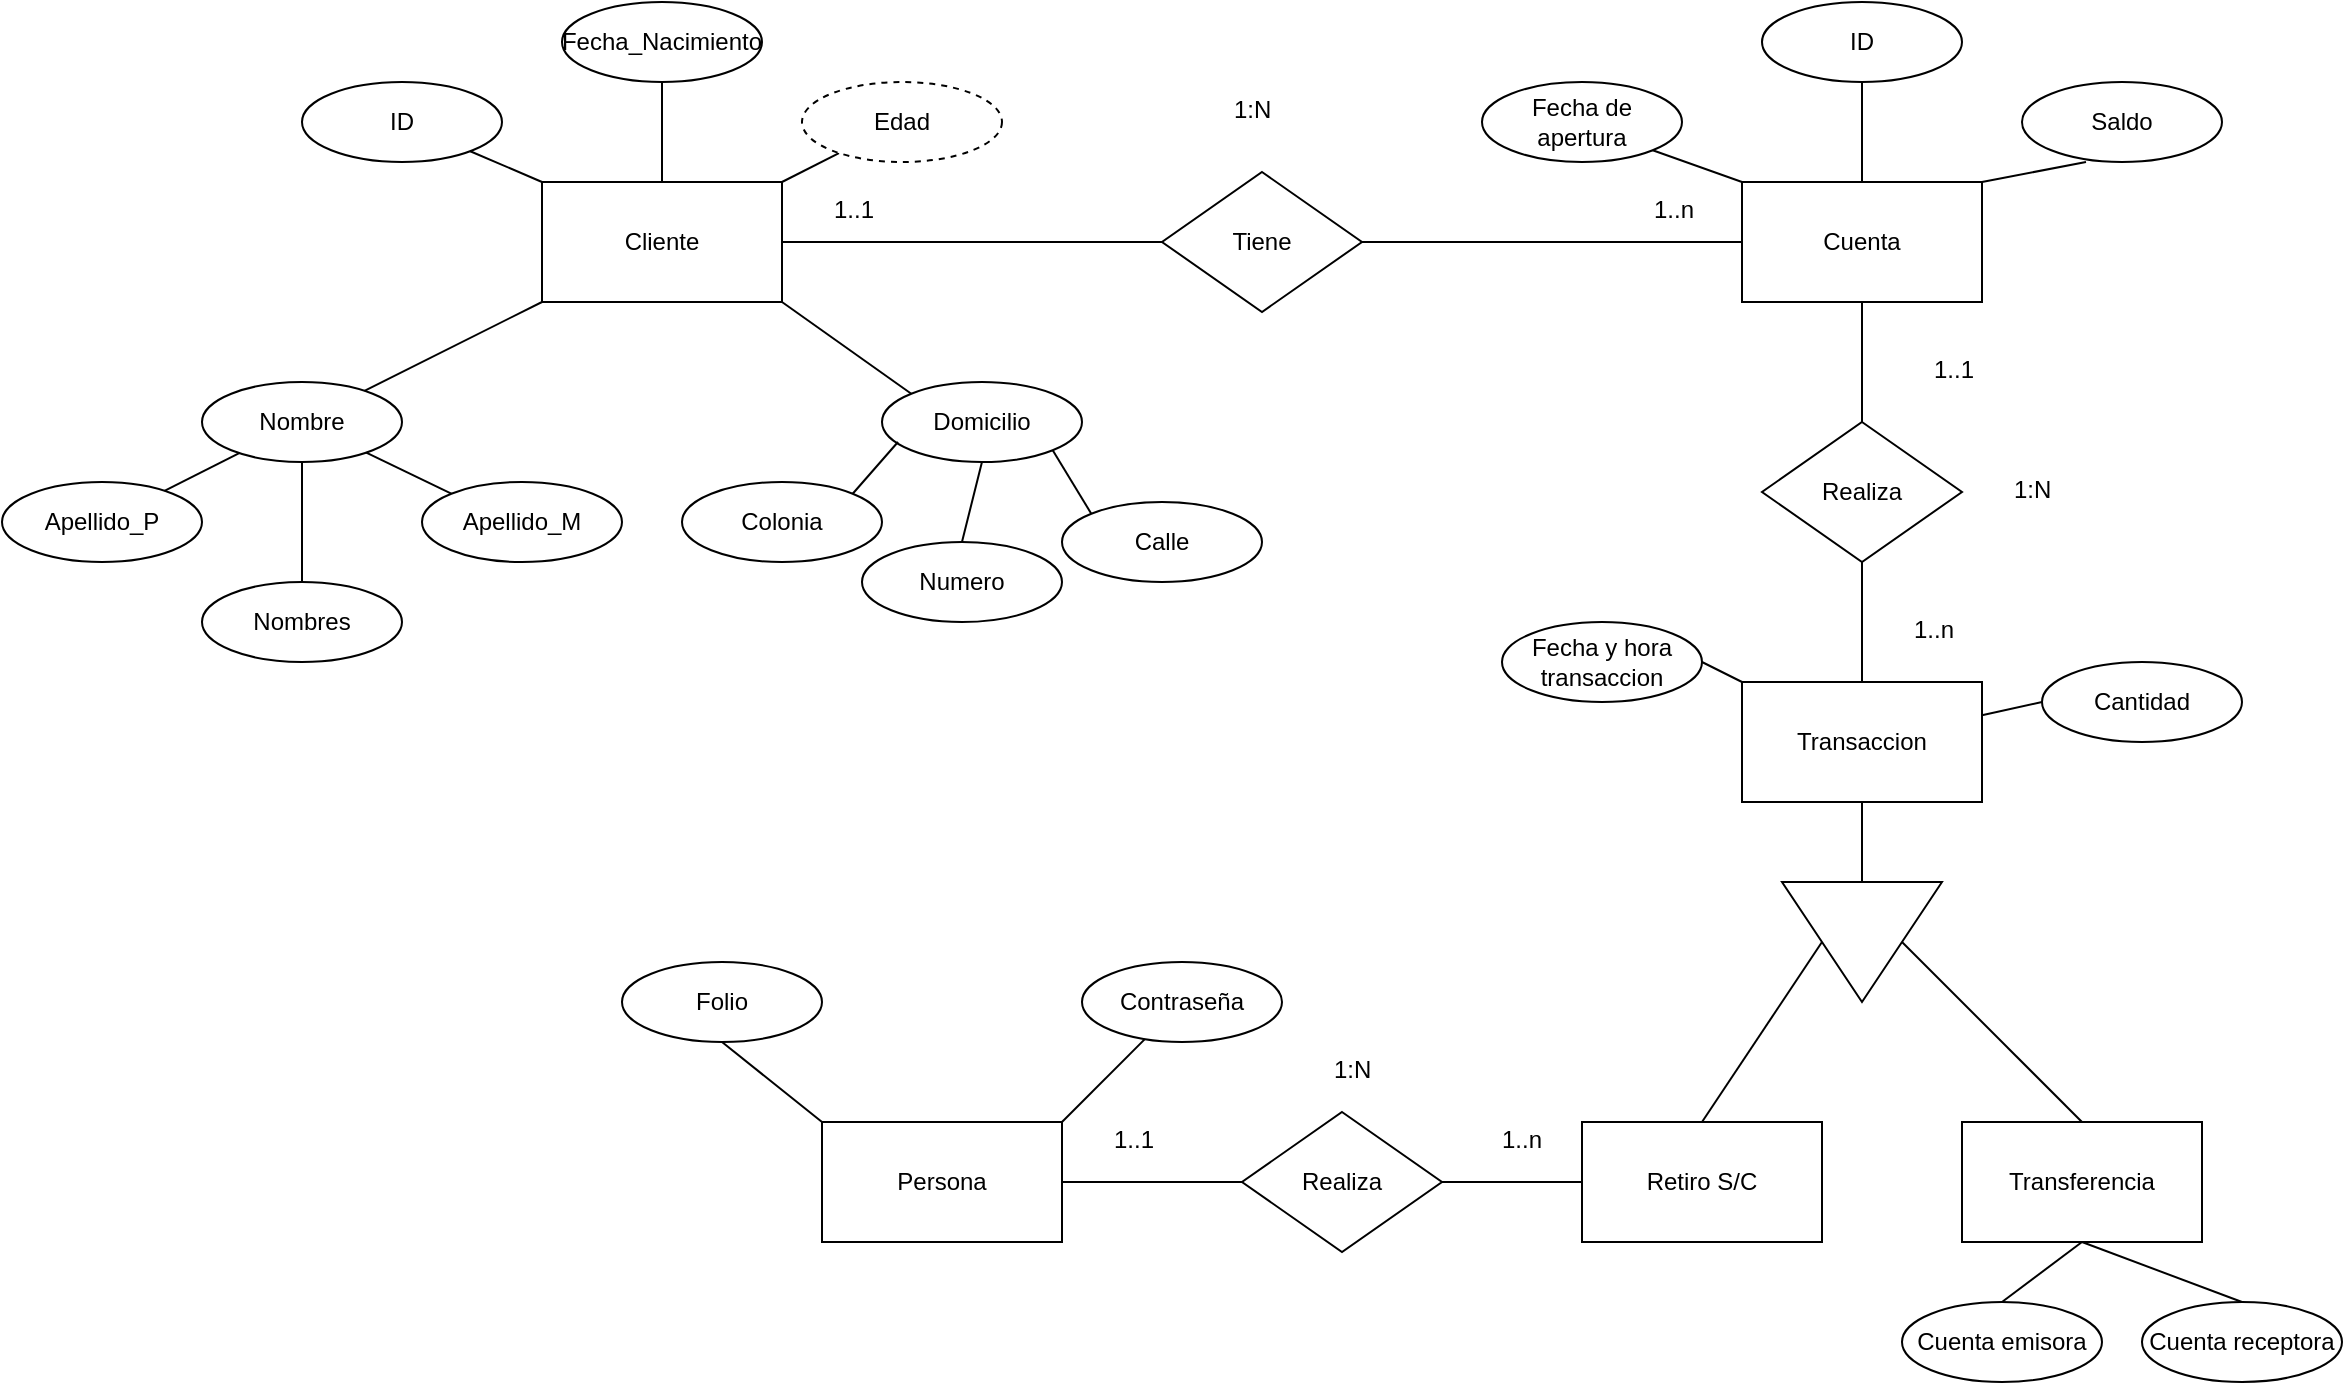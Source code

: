 <mxfile version="20.8.20" type="google" pages="2"><diagram id="CwJ2bMhW6oHeabfElnV4" name="Página-3"><mxGraphModel grid="1" page="1" gridSize="10" guides="1" tooltips="1" connect="1" arrows="1" fold="1" pageScale="1" pageWidth="827" pageHeight="1169" math="0" shadow="0"><root><mxCell id="0"/><mxCell id="1" parent="0"/><mxCell id="en9uig3FgTI7cDKA_2dU-1" value="Cliente" style="rounded=0;whiteSpace=wrap;html=1;" vertex="1" parent="1"><mxGeometry x="-100" y="170" width="120" height="60" as="geometry"/></mxCell><mxCell id="en9uig3FgTI7cDKA_2dU-2" value="ID" style="ellipse;whiteSpace=wrap;html=1;align=center;newEdgeStyle={&quot;edgeStyle&quot;:&quot;entityRelationEdgeStyle&quot;,&quot;startArrow&quot;:&quot;none&quot;,&quot;endArrow&quot;:&quot;none&quot;,&quot;segment&quot;:10,&quot;curved&quot;:1,&quot;sourcePerimeterSpacing&quot;:0,&quot;targetPerimeterSpacing&quot;:0};treeFolding=1;treeMoving=1;" vertex="1" parent="1"><mxGeometry x="-220" y="120" width="100" height="40" as="geometry"/></mxCell><mxCell id="en9uig3FgTI7cDKA_2dU-3" value="Fecha_Nacimiento" style="ellipse;whiteSpace=wrap;html=1;align=center;newEdgeStyle={&quot;edgeStyle&quot;:&quot;entityRelationEdgeStyle&quot;,&quot;startArrow&quot;:&quot;none&quot;,&quot;endArrow&quot;:&quot;none&quot;,&quot;segment&quot;:10,&quot;curved&quot;:1,&quot;sourcePerimeterSpacing&quot;:0,&quot;targetPerimeterSpacing&quot;:0};treeFolding=1;treeMoving=1;" vertex="1" parent="1"><mxGeometry x="-90" y="80" width="100" height="40" as="geometry"/></mxCell><mxCell id="en9uig3FgTI7cDKA_2dU-5" value="Nombre" style="ellipse;whiteSpace=wrap;html=1;align=center;newEdgeStyle={&quot;edgeStyle&quot;:&quot;entityRelationEdgeStyle&quot;,&quot;startArrow&quot;:&quot;none&quot;,&quot;endArrow&quot;:&quot;none&quot;,&quot;segment&quot;:10,&quot;curved&quot;:1,&quot;sourcePerimeterSpacing&quot;:0,&quot;targetPerimeterSpacing&quot;:0};treeFolding=1;treeMoving=1;" vertex="1" parent="1"><mxGeometry x="-270" y="270" width="100" height="40" as="geometry"/></mxCell><mxCell id="en9uig3FgTI7cDKA_2dU-6" value="Nombres" style="ellipse;whiteSpace=wrap;html=1;align=center;newEdgeStyle={&quot;edgeStyle&quot;:&quot;entityRelationEdgeStyle&quot;,&quot;startArrow&quot;:&quot;none&quot;,&quot;endArrow&quot;:&quot;none&quot;,&quot;segment&quot;:10,&quot;curved&quot;:1,&quot;sourcePerimeterSpacing&quot;:0,&quot;targetPerimeterSpacing&quot;:0};treeFolding=1;treeMoving=1;" vertex="1" parent="1"><mxGeometry x="-270" y="370" width="100" height="40" as="geometry"/></mxCell><mxCell id="en9uig3FgTI7cDKA_2dU-7" value="Apellido_P" style="ellipse;whiteSpace=wrap;html=1;align=center;newEdgeStyle={&quot;edgeStyle&quot;:&quot;entityRelationEdgeStyle&quot;,&quot;startArrow&quot;:&quot;none&quot;,&quot;endArrow&quot;:&quot;none&quot;,&quot;segment&quot;:10,&quot;curved&quot;:1,&quot;sourcePerimeterSpacing&quot;:0,&quot;targetPerimeterSpacing&quot;:0};treeFolding=1;treeMoving=1;" vertex="1" parent="1"><mxGeometry x="-370" y="320" width="100" height="40" as="geometry"/></mxCell><mxCell id="en9uig3FgTI7cDKA_2dU-8" value="Apellido_M" style="ellipse;whiteSpace=wrap;html=1;align=center;newEdgeStyle={&quot;edgeStyle&quot;:&quot;entityRelationEdgeStyle&quot;,&quot;startArrow&quot;:&quot;none&quot;,&quot;endArrow&quot;:&quot;none&quot;,&quot;segment&quot;:10,&quot;curved&quot;:1,&quot;sourcePerimeterSpacing&quot;:0,&quot;targetPerimeterSpacing&quot;:0};treeFolding=1;treeMoving=1;" vertex="1" parent="1"><mxGeometry x="-160" y="320" width="100" height="40" as="geometry"/></mxCell><mxCell id="en9uig3FgTI7cDKA_2dU-9" value="Domicilio" style="ellipse;whiteSpace=wrap;html=1;align=center;newEdgeStyle={&quot;edgeStyle&quot;:&quot;entityRelationEdgeStyle&quot;,&quot;startArrow&quot;:&quot;none&quot;,&quot;endArrow&quot;:&quot;none&quot;,&quot;segment&quot;:10,&quot;curved&quot;:1,&quot;sourcePerimeterSpacing&quot;:0,&quot;targetPerimeterSpacing&quot;:0};treeFolding=1;treeMoving=1;" vertex="1" parent="1"><mxGeometry x="70" y="270" width="100" height="40" as="geometry"/></mxCell><mxCell id="en9uig3FgTI7cDKA_2dU-10" value="Calle" style="ellipse;whiteSpace=wrap;html=1;align=center;newEdgeStyle={&quot;edgeStyle&quot;:&quot;entityRelationEdgeStyle&quot;,&quot;startArrow&quot;:&quot;none&quot;,&quot;endArrow&quot;:&quot;none&quot;,&quot;segment&quot;:10,&quot;curved&quot;:1,&quot;sourcePerimeterSpacing&quot;:0,&quot;targetPerimeterSpacing&quot;:0};treeFolding=1;treeMoving=1;" vertex="1" parent="1"><mxGeometry x="160" y="330" width="100" height="40" as="geometry"/></mxCell><mxCell id="en9uig3FgTI7cDKA_2dU-11" value="Colonia" style="ellipse;whiteSpace=wrap;html=1;align=center;newEdgeStyle={&quot;edgeStyle&quot;:&quot;entityRelationEdgeStyle&quot;,&quot;startArrow&quot;:&quot;none&quot;,&quot;endArrow&quot;:&quot;none&quot;,&quot;segment&quot;:10,&quot;curved&quot;:1,&quot;sourcePerimeterSpacing&quot;:0,&quot;targetPerimeterSpacing&quot;:0};treeFolding=1;treeMoving=1;" vertex="1" parent="1"><mxGeometry x="-30" y="320" width="100" height="40" as="geometry"/></mxCell><mxCell id="en9uig3FgTI7cDKA_2dU-12" value="Numero" style="ellipse;whiteSpace=wrap;html=1;align=center;newEdgeStyle={&quot;edgeStyle&quot;:&quot;entityRelationEdgeStyle&quot;,&quot;startArrow&quot;:&quot;none&quot;,&quot;endArrow&quot;:&quot;none&quot;,&quot;segment&quot;:10,&quot;curved&quot;:1,&quot;sourcePerimeterSpacing&quot;:0,&quot;targetPerimeterSpacing&quot;:0};treeFolding=1;treeMoving=1;" vertex="1" parent="1"><mxGeometry x="60" y="350" width="100" height="40" as="geometry"/></mxCell><mxCell id="en9uig3FgTI7cDKA_2dU-14" value="" style="endArrow=none;html=1;rounded=0;entryX=1;entryY=1;entryDx=0;entryDy=0;exitX=0;exitY=0;exitDx=0;exitDy=0;" edge="1" parent="1" source="en9uig3FgTI7cDKA_2dU-9" target="en9uig3FgTI7cDKA_2dU-1"><mxGeometry width="50" height="50" relative="1" as="geometry"><mxPoint x="110" y="290" as="sourcePoint"/><mxPoint x="220" y="180" as="targetPoint"/></mxGeometry></mxCell><mxCell id="en9uig3FgTI7cDKA_2dU-16" value="" style="endArrow=none;html=1;rounded=0;entryX=0;entryY=0;entryDx=0;entryDy=0;exitX=1;exitY=1;exitDx=0;exitDy=0;" edge="1" parent="1" source="en9uig3FgTI7cDKA_2dU-9" target="en9uig3FgTI7cDKA_2dU-10"><mxGeometry width="50" height="50" relative="1" as="geometry"><mxPoint x="170" y="230" as="sourcePoint"/><mxPoint x="220" y="180" as="targetPoint"/></mxGeometry></mxCell><mxCell id="en9uig3FgTI7cDKA_2dU-17" value="" style="endArrow=none;html=1;rounded=0;entryX=0.5;entryY=0;entryDx=0;entryDy=0;" edge="1" parent="1" target="en9uig3FgTI7cDKA_2dU-12"><mxGeometry width="50" height="50" relative="1" as="geometry"><mxPoint x="120" y="310" as="sourcePoint"/><mxPoint x="220" y="180" as="targetPoint"/></mxGeometry></mxCell><mxCell id="en9uig3FgTI7cDKA_2dU-19" value="" style="endArrow=none;html=1;rounded=0;entryX=1;entryY=0;entryDx=0;entryDy=0;exitX=0.08;exitY=0.75;exitDx=0;exitDy=0;exitPerimeter=0;" edge="1" parent="1" source="en9uig3FgTI7cDKA_2dU-9" target="en9uig3FgTI7cDKA_2dU-11"><mxGeometry width="50" height="50" relative="1" as="geometry"><mxPoint x="170" y="230" as="sourcePoint"/><mxPoint x="220" y="180" as="targetPoint"/></mxGeometry></mxCell><mxCell id="en9uig3FgTI7cDKA_2dU-20" value="" style="endArrow=none;html=1;rounded=0;exitX=0;exitY=1;exitDx=0;exitDy=0;" edge="1" parent="1" source="en9uig3FgTI7cDKA_2dU-1" target="en9uig3FgTI7cDKA_2dU-5"><mxGeometry width="50" height="50" relative="1" as="geometry"><mxPoint x="170" y="230" as="sourcePoint"/><mxPoint x="220" y="180" as="targetPoint"/></mxGeometry></mxCell><mxCell id="en9uig3FgTI7cDKA_2dU-21" value="" style="endArrow=none;html=1;rounded=0;entryX=0;entryY=0;entryDx=0;entryDy=0;" edge="1" parent="1" source="en9uig3FgTI7cDKA_2dU-5" target="en9uig3FgTI7cDKA_2dU-8"><mxGeometry width="50" height="50" relative="1" as="geometry"><mxPoint x="170" y="230" as="sourcePoint"/><mxPoint x="220" y="180" as="targetPoint"/></mxGeometry></mxCell><mxCell id="en9uig3FgTI7cDKA_2dU-22" value="" style="endArrow=none;html=1;rounded=0;" edge="1" parent="1" source="en9uig3FgTI7cDKA_2dU-5" target="en9uig3FgTI7cDKA_2dU-7"><mxGeometry width="50" height="50" relative="1" as="geometry"><mxPoint x="170" y="230" as="sourcePoint"/><mxPoint x="220" y="180" as="targetPoint"/></mxGeometry></mxCell><mxCell id="en9uig3FgTI7cDKA_2dU-23" value="" style="endArrow=none;html=1;rounded=0;entryX=0.5;entryY=0;entryDx=0;entryDy=0;exitX=0.5;exitY=1;exitDx=0;exitDy=0;" edge="1" parent="1" source="en9uig3FgTI7cDKA_2dU-5" target="en9uig3FgTI7cDKA_2dU-6"><mxGeometry width="50" height="50" relative="1" as="geometry"><mxPoint x="170" y="230" as="sourcePoint"/><mxPoint x="220" y="180" as="targetPoint"/></mxGeometry></mxCell><mxCell id="en9uig3FgTI7cDKA_2dU-24" value="" style="endArrow=none;html=1;rounded=0;" edge="1" parent="1"><mxGeometry width="50" height="50" relative="1" as="geometry"><mxPoint x="48.488" y="155.528" as="sourcePoint"/><mxPoint x="20" y="170" as="targetPoint"/></mxGeometry></mxCell><mxCell id="en9uig3FgTI7cDKA_2dU-25" value="" style="endArrow=none;html=1;rounded=0;entryX=0.5;entryY=0;entryDx=0;entryDy=0;exitX=0.5;exitY=1;exitDx=0;exitDy=0;" edge="1" parent="1" source="en9uig3FgTI7cDKA_2dU-3" target="en9uig3FgTI7cDKA_2dU-1"><mxGeometry width="50" height="50" relative="1" as="geometry"><mxPoint x="170" y="230" as="sourcePoint"/><mxPoint x="220" y="180" as="targetPoint"/></mxGeometry></mxCell><mxCell id="en9uig3FgTI7cDKA_2dU-26" value="" style="endArrow=none;html=1;rounded=0;entryX=0;entryY=0;entryDx=0;entryDy=0;" edge="1" parent="1" source="en9uig3FgTI7cDKA_2dU-2" target="en9uig3FgTI7cDKA_2dU-1"><mxGeometry width="50" height="50" relative="1" as="geometry"><mxPoint x="170" y="230" as="sourcePoint"/><mxPoint x="220" y="180" as="targetPoint"/></mxGeometry></mxCell><mxCell id="en9uig3FgTI7cDKA_2dU-27" value="Cuenta" style="rounded=0;whiteSpace=wrap;html=1;" vertex="1" parent="1"><mxGeometry x="500" y="170" width="120" height="60" as="geometry"/></mxCell><mxCell id="en9uig3FgTI7cDKA_2dU-28" value="ID" style="ellipse;whiteSpace=wrap;html=1;align=center;newEdgeStyle={&quot;edgeStyle&quot;:&quot;entityRelationEdgeStyle&quot;,&quot;startArrow&quot;:&quot;none&quot;,&quot;endArrow&quot;:&quot;none&quot;,&quot;segment&quot;:10,&quot;curved&quot;:1,&quot;sourcePerimeterSpacing&quot;:0,&quot;targetPerimeterSpacing&quot;:0};treeFolding=1;treeMoving=1;" vertex="1" parent="1"><mxGeometry x="510" y="80" width="100" height="40" as="geometry"/></mxCell><mxCell id="en9uig3FgTI7cDKA_2dU-29" value="Saldo" style="ellipse;whiteSpace=wrap;html=1;align=center;newEdgeStyle={&quot;edgeStyle&quot;:&quot;entityRelationEdgeStyle&quot;,&quot;startArrow&quot;:&quot;none&quot;,&quot;endArrow&quot;:&quot;none&quot;,&quot;segment&quot;:10,&quot;curved&quot;:1,&quot;sourcePerimeterSpacing&quot;:0,&quot;targetPerimeterSpacing&quot;:0};treeFolding=1;treeMoving=1;" vertex="1" parent="1"><mxGeometry x="640" y="120" width="100" height="40" as="geometry"/></mxCell><mxCell id="en9uig3FgTI7cDKA_2dU-30" value="Fecha de apertura" style="ellipse;whiteSpace=wrap;html=1;align=center;newEdgeStyle={&quot;edgeStyle&quot;:&quot;entityRelationEdgeStyle&quot;,&quot;startArrow&quot;:&quot;none&quot;,&quot;endArrow&quot;:&quot;none&quot;,&quot;segment&quot;:10,&quot;curved&quot;:1,&quot;sourcePerimeterSpacing&quot;:0,&quot;targetPerimeterSpacing&quot;:0};treeFolding=1;treeMoving=1;" vertex="1" parent="1"><mxGeometry x="370" y="120" width="100" height="40" as="geometry"/></mxCell><mxCell id="I6uoZqNfGkdNt1UodQ-i-1" value="" style="endArrow=none;html=1;rounded=0;entryX=0;entryY=0;entryDx=0;entryDy=0;exitX=1;exitY=1;exitDx=0;exitDy=0;" edge="1" parent="1" source="en9uig3FgTI7cDKA_2dU-30" target="en9uig3FgTI7cDKA_2dU-27"><mxGeometry width="50" height="50" relative="1" as="geometry"><mxPoint x="520" y="330" as="sourcePoint"/><mxPoint x="570" y="280" as="targetPoint"/></mxGeometry></mxCell><mxCell id="I6uoZqNfGkdNt1UodQ-i-2" value="" style="endArrow=none;html=1;rounded=0;entryX=0.5;entryY=0;entryDx=0;entryDy=0;" edge="1" parent="1" source="en9uig3FgTI7cDKA_2dU-28" target="en9uig3FgTI7cDKA_2dU-27"><mxGeometry width="50" height="50" relative="1" as="geometry"><mxPoint x="520" y="330" as="sourcePoint"/><mxPoint x="570" y="280" as="targetPoint"/></mxGeometry></mxCell><mxCell id="I6uoZqNfGkdNt1UodQ-i-3" value="" style="endArrow=none;html=1;rounded=0;entryX=1;entryY=0;entryDx=0;entryDy=0;exitX=0.32;exitY=1;exitDx=0;exitDy=0;exitPerimeter=0;" edge="1" parent="1" source="en9uig3FgTI7cDKA_2dU-29" target="en9uig3FgTI7cDKA_2dU-27"><mxGeometry width="50" height="50" relative="1" as="geometry"><mxPoint x="520" y="330" as="sourcePoint"/><mxPoint x="570" y="280" as="targetPoint"/></mxGeometry></mxCell><mxCell id="I6uoZqNfGkdNt1UodQ-i-4" value="Transaccion" style="rounded=0;whiteSpace=wrap;html=1;" vertex="1" parent="1"><mxGeometry x="500" y="420" width="120" height="60" as="geometry"/></mxCell><mxCell id="I6uoZqNfGkdNt1UodQ-i-5" value="Fecha y hora transaccion" style="ellipse;whiteSpace=wrap;html=1;align=center;newEdgeStyle={&quot;edgeStyle&quot;:&quot;entityRelationEdgeStyle&quot;,&quot;startArrow&quot;:&quot;none&quot;,&quot;endArrow&quot;:&quot;none&quot;,&quot;segment&quot;:10,&quot;curved&quot;:1,&quot;sourcePerimeterSpacing&quot;:0,&quot;targetPerimeterSpacing&quot;:0};treeFolding=1;treeMoving=1;" vertex="1" parent="1"><mxGeometry x="380" y="390" width="100" height="40" as="geometry"/></mxCell><mxCell id="I6uoZqNfGkdNt1UodQ-i-7" value="Cantidad" style="ellipse;whiteSpace=wrap;html=1;align=center;newEdgeStyle={&quot;edgeStyle&quot;:&quot;entityRelationEdgeStyle&quot;,&quot;startArrow&quot;:&quot;none&quot;,&quot;endArrow&quot;:&quot;none&quot;,&quot;segment&quot;:10,&quot;curved&quot;:1,&quot;sourcePerimeterSpacing&quot;:0,&quot;targetPerimeterSpacing&quot;:0};treeFolding=1;treeMoving=1;" vertex="1" parent="1"><mxGeometry x="650" y="410" width="100" height="40" as="geometry"/></mxCell><mxCell id="I6uoZqNfGkdNt1UodQ-i-8" value="" style="triangle;whiteSpace=wrap;html=1;rotation=90;" vertex="1" parent="1"><mxGeometry x="530" y="510" width="60" height="80" as="geometry"/></mxCell><mxCell id="I6uoZqNfGkdNt1UodQ-i-9" value="Transferencia" style="rounded=0;whiteSpace=wrap;html=1;rotation=0;" vertex="1" parent="1"><mxGeometry x="610" y="640" width="120" height="60" as="geometry"/></mxCell><mxCell id="I6uoZqNfGkdNt1UodQ-i-10" value="Retiro S/C" style="rounded=0;whiteSpace=wrap;html=1;" vertex="1" parent="1"><mxGeometry x="420" y="640" width="120" height="60" as="geometry"/></mxCell><mxCell id="I6uoZqNfGkdNt1UodQ-i-11" value="Cuenta receptora" style="ellipse;whiteSpace=wrap;html=1;align=center;newEdgeStyle={&quot;edgeStyle&quot;:&quot;entityRelationEdgeStyle&quot;,&quot;startArrow&quot;:&quot;none&quot;,&quot;endArrow&quot;:&quot;none&quot;,&quot;segment&quot;:10,&quot;curved&quot;:1,&quot;sourcePerimeterSpacing&quot;:0,&quot;targetPerimeterSpacing&quot;:0};treeFolding=1;treeMoving=1;" vertex="1" parent="1"><mxGeometry x="700" y="730" width="100" height="40" as="geometry"/></mxCell><mxCell id="I6uoZqNfGkdNt1UodQ-i-12" value="Cuenta emisora" style="ellipse;whiteSpace=wrap;html=1;align=center;newEdgeStyle={&quot;edgeStyle&quot;:&quot;entityRelationEdgeStyle&quot;,&quot;startArrow&quot;:&quot;none&quot;,&quot;endArrow&quot;:&quot;none&quot;,&quot;segment&quot;:10,&quot;curved&quot;:1,&quot;sourcePerimeterSpacing&quot;:0,&quot;targetPerimeterSpacing&quot;:0};treeFolding=1;treeMoving=1;" vertex="1" parent="1"><mxGeometry x="580" y="730" width="100" height="40" as="geometry"/></mxCell><mxCell id="I6uoZqNfGkdNt1UodQ-i-13" value="Folio" style="ellipse;whiteSpace=wrap;html=1;align=center;newEdgeStyle={&quot;edgeStyle&quot;:&quot;entityRelationEdgeStyle&quot;,&quot;startArrow&quot;:&quot;none&quot;,&quot;endArrow&quot;:&quot;none&quot;,&quot;segment&quot;:10,&quot;curved&quot;:1,&quot;sourcePerimeterSpacing&quot;:0,&quot;targetPerimeterSpacing&quot;:0};treeFolding=1;treeMoving=1;" vertex="1" parent="1"><mxGeometry x="-60" y="560" width="100" height="40" as="geometry"/></mxCell><mxCell id="I6uoZqNfGkdNt1UodQ-i-14" value="Contraseña" style="ellipse;whiteSpace=wrap;html=1;align=center;newEdgeStyle={&quot;edgeStyle&quot;:&quot;entityRelationEdgeStyle&quot;,&quot;startArrow&quot;:&quot;none&quot;,&quot;endArrow&quot;:&quot;none&quot;,&quot;segment&quot;:10,&quot;curved&quot;:1,&quot;sourcePerimeterSpacing&quot;:0,&quot;targetPerimeterSpacing&quot;:0};treeFolding=1;treeMoving=1;" vertex="1" parent="1"><mxGeometry x="170" y="560" width="100" height="40" as="geometry"/></mxCell><UserObject label="Persona" treeRoot="1" id="I6uoZqNfGkdNt1UodQ-i-15"><mxCell style="whiteSpace=wrap;html=1;align=center;treeFolding=1;treeMoving=1;newEdgeStyle={&quot;edgeStyle&quot;:&quot;elbowEdgeStyle&quot;,&quot;startArrow&quot;:&quot;none&quot;,&quot;endArrow&quot;:&quot;none&quot;};" vertex="1" parent="1"><mxGeometry x="40" y="640" width="120" height="60" as="geometry"/></mxCell></UserObject><mxCell id="I6uoZqNfGkdNt1UodQ-i-16" value="Tiene" style="rhombus;whiteSpace=wrap;html=1;" vertex="1" parent="1"><mxGeometry x="210" y="165" width="100" height="70" as="geometry"/></mxCell><mxCell id="I6uoZqNfGkdNt1UodQ-i-17" value="Realiza" style="rhombus;whiteSpace=wrap;html=1;rotation=0;" vertex="1" parent="1"><mxGeometry x="510" y="290" width="100" height="70" as="geometry"/></mxCell><mxCell id="I6uoZqNfGkdNt1UodQ-i-18" value="" style="endArrow=none;html=1;rounded=0;entryX=1;entryY=0.5;entryDx=0;entryDy=0;exitX=0;exitY=0.5;exitDx=0;exitDy=0;" edge="1" parent="1" source="I6uoZqNfGkdNt1UodQ-i-16" target="en9uig3FgTI7cDKA_2dU-1"><mxGeometry width="50" height="50" relative="1" as="geometry"><mxPoint x="50" y="270" as="sourcePoint"/><mxPoint x="100" y="220" as="targetPoint"/></mxGeometry></mxCell><mxCell id="I6uoZqNfGkdNt1UodQ-i-19" value="" style="endArrow=none;html=1;rounded=0;" edge="1" parent="1" source="en9uig3FgTI7cDKA_2dU-27" target="I6uoZqNfGkdNt1UodQ-i-16"><mxGeometry width="50" height="50" relative="1" as="geometry"><mxPoint x="500" y="199.5" as="sourcePoint"/><mxPoint x="310" y="199.5" as="targetPoint"/></mxGeometry></mxCell><mxCell id="I6uoZqNfGkdNt1UodQ-i-20" value="" style="endArrow=none;html=1;rounded=0;entryX=0.5;entryY=1;entryDx=0;entryDy=0;" edge="1" parent="1" source="I6uoZqNfGkdNt1UodQ-i-17" target="en9uig3FgTI7cDKA_2dU-27"><mxGeometry width="50" height="50" relative="1" as="geometry"><mxPoint x="280" y="330" as="sourcePoint"/><mxPoint x="330" y="280" as="targetPoint"/></mxGeometry></mxCell><mxCell id="I6uoZqNfGkdNt1UodQ-i-21" value="" style="endArrow=none;html=1;rounded=0;entryX=0.5;entryY=1;entryDx=0;entryDy=0;exitX=0.5;exitY=0;exitDx=0;exitDy=0;" edge="1" parent="1" source="I6uoZqNfGkdNt1UodQ-i-4" target="I6uoZqNfGkdNt1UodQ-i-17"><mxGeometry width="50" height="50" relative="1" as="geometry"><mxPoint x="280" y="330" as="sourcePoint"/><mxPoint x="330" y="280" as="targetPoint"/></mxGeometry></mxCell><mxCell id="I6uoZqNfGkdNt1UodQ-i-22" value="" style="endArrow=none;html=1;rounded=0;entryX=0.5;entryY=1;entryDx=0;entryDy=0;exitX=0;exitY=0.5;exitDx=0;exitDy=0;" edge="1" parent="1" source="I6uoZqNfGkdNt1UodQ-i-8" target="I6uoZqNfGkdNt1UodQ-i-4"><mxGeometry width="50" height="50" relative="1" as="geometry"><mxPoint x="280" y="430" as="sourcePoint"/><mxPoint x="330" y="380" as="targetPoint"/></mxGeometry></mxCell><mxCell id="I6uoZqNfGkdNt1UodQ-i-23" value="" style="endArrow=none;html=1;rounded=0;entryX=1;entryY=0.5;entryDx=0;entryDy=0;exitX=0;exitY=0;exitDx=0;exitDy=0;" edge="1" parent="1" source="I6uoZqNfGkdNt1UodQ-i-4" target="I6uoZqNfGkdNt1UodQ-i-5"><mxGeometry width="50" height="50" relative="1" as="geometry"><mxPoint x="280" y="530" as="sourcePoint"/><mxPoint x="330" y="480" as="targetPoint"/></mxGeometry></mxCell><mxCell id="I6uoZqNfGkdNt1UodQ-i-24" value="" style="endArrow=none;html=1;rounded=0;entryX=0;entryY=0.5;entryDx=0;entryDy=0;" edge="1" parent="1" source="I6uoZqNfGkdNt1UodQ-i-4" target="I6uoZqNfGkdNt1UodQ-i-7"><mxGeometry width="50" height="50" relative="1" as="geometry"><mxPoint x="280" y="530" as="sourcePoint"/><mxPoint x="330" y="480" as="targetPoint"/></mxGeometry></mxCell><mxCell id="I6uoZqNfGkdNt1UodQ-i-26" value="" style="endArrow=none;html=1;rounded=0;entryX=0.5;entryY=0;entryDx=0;entryDy=0;exitX=0.5;exitY=0;exitDx=0;exitDy=0;" edge="1" parent="1" source="I6uoZqNfGkdNt1UodQ-i-8" target="I6uoZqNfGkdNt1UodQ-i-9"><mxGeometry width="50" height="50" relative="1" as="geometry"><mxPoint x="280" y="530" as="sourcePoint"/><mxPoint x="330" y="480" as="targetPoint"/></mxGeometry></mxCell><mxCell id="I6uoZqNfGkdNt1UodQ-i-27" value="" style="endArrow=none;html=1;rounded=0;entryX=0.5;entryY=1;entryDx=0;entryDy=0;exitX=0.5;exitY=0;exitDx=0;exitDy=0;" edge="1" parent="1" source="I6uoZqNfGkdNt1UodQ-i-10" target="I6uoZqNfGkdNt1UodQ-i-8"><mxGeometry width="50" height="50" relative="1" as="geometry"><mxPoint x="280" y="530" as="sourcePoint"/><mxPoint x="330" y="480" as="targetPoint"/></mxGeometry></mxCell><mxCell id="I6uoZqNfGkdNt1UodQ-i-28" value="" style="endArrow=none;html=1;rounded=0;entryX=0.5;entryY=0;entryDx=0;entryDy=0;exitX=0.5;exitY=1;exitDx=0;exitDy=0;" edge="1" parent="1" source="I6uoZqNfGkdNt1UodQ-i-9" target="I6uoZqNfGkdNt1UodQ-i-12"><mxGeometry width="50" height="50" relative="1" as="geometry"><mxPoint x="280" y="530" as="sourcePoint"/><mxPoint x="330" y="480" as="targetPoint"/></mxGeometry></mxCell><mxCell id="I6uoZqNfGkdNt1UodQ-i-29" value="" style="endArrow=none;html=1;rounded=0;entryX=0.5;entryY=0;entryDx=0;entryDy=0;exitX=0.5;exitY=1;exitDx=0;exitDy=0;" edge="1" parent="1" source="I6uoZqNfGkdNt1UodQ-i-9" target="I6uoZqNfGkdNt1UodQ-i-11"><mxGeometry width="50" height="50" relative="1" as="geometry"><mxPoint x="280" y="530" as="sourcePoint"/><mxPoint x="330" y="480" as="targetPoint"/></mxGeometry></mxCell><mxCell id="I6uoZqNfGkdNt1UodQ-i-30" value="" style="endArrow=none;html=1;rounded=0;exitX=1;exitY=0;exitDx=0;exitDy=0;" edge="1" parent="1" source="I6uoZqNfGkdNt1UodQ-i-15" target="I6uoZqNfGkdNt1UodQ-i-14"><mxGeometry width="50" height="50" relative="1" as="geometry"><mxPoint x="280" y="530" as="sourcePoint"/><mxPoint x="330" y="480" as="targetPoint"/></mxGeometry></mxCell><mxCell id="I6uoZqNfGkdNt1UodQ-i-31" value="" style="endArrow=none;html=1;rounded=0;entryX=0.5;entryY=1;entryDx=0;entryDy=0;exitX=0;exitY=0;exitDx=0;exitDy=0;" edge="1" parent="1" source="I6uoZqNfGkdNt1UodQ-i-15" target="I6uoZqNfGkdNt1UodQ-i-13"><mxGeometry width="50" height="50" relative="1" as="geometry"><mxPoint x="280" y="530" as="sourcePoint"/><mxPoint x="330" y="480" as="targetPoint"/></mxGeometry></mxCell><mxCell id="I6uoZqNfGkdNt1UodQ-i-32" value="Realiza" style="rhombus;whiteSpace=wrap;html=1;rotation=0;" vertex="1" parent="1"><mxGeometry x="250" y="635" width="100" height="70" as="geometry"/></mxCell><mxCell id="I6uoZqNfGkdNt1UodQ-i-33" value="" style="endArrow=none;html=1;rounded=0;exitX=1;exitY=0.5;exitDx=0;exitDy=0;" edge="1" parent="1" source="I6uoZqNfGkdNt1UodQ-i-15" target="I6uoZqNfGkdNt1UodQ-i-32"><mxGeometry width="50" height="50" relative="1" as="geometry"><mxPoint x="280" y="630" as="sourcePoint"/><mxPoint x="330" y="580" as="targetPoint"/></mxGeometry></mxCell><mxCell id="I6uoZqNfGkdNt1UodQ-i-34" value="" style="endArrow=none;html=1;rounded=0;entryX=0;entryY=0.5;entryDx=0;entryDy=0;exitX=1;exitY=0.5;exitDx=0;exitDy=0;" edge="1" parent="1" source="I6uoZqNfGkdNt1UodQ-i-32" target="I6uoZqNfGkdNt1UodQ-i-10"><mxGeometry width="50" height="50" relative="1" as="geometry"><mxPoint x="280" y="630" as="sourcePoint"/><mxPoint x="330" y="580" as="targetPoint"/></mxGeometry></mxCell><mxCell id="mwLlF6UA9RSfWrQecDFq-1" value="1..n" style="text;strokeColor=none;fillColor=none;spacingLeft=4;spacingRight=4;overflow=hidden;rotatable=0;points=[[0,0.5],[1,0.5]];portConstraint=eastwest;fontSize=12;" vertex="1" parent="1"><mxGeometry x="450" y="170" width="40" height="30" as="geometry"/></mxCell><mxCell id="PjkeDb6cPSMGSN35t93I-1" value="1..1" style="text;strokeColor=none;fillColor=none;spacingLeft=4;spacingRight=4;overflow=hidden;rotatable=0;points=[[0,0.5],[1,0.5]];portConstraint=eastwest;fontSize=12;" vertex="1" parent="1"><mxGeometry x="40" y="170" width="40" height="30" as="geometry"/></mxCell><mxCell id="j4T4O9X7CStYCSybw6Nt-1" value="1:N" style="text;strokeColor=none;fillColor=none;spacingLeft=4;spacingRight=4;overflow=hidden;rotatable=0;points=[[0,0.5],[1,0.5]];portConstraint=eastwest;fontSize=12;" vertex="1" parent="1"><mxGeometry x="240" y="120" width="40" height="30" as="geometry"/></mxCell><mxCell id="NV4n4s0HNkF3caq6MS6f-1" value="1..1" style="text;strokeColor=none;fillColor=none;spacingLeft=4;spacingRight=4;overflow=hidden;rotatable=0;points=[[0,0.5],[1,0.5]];portConstraint=eastwest;fontSize=12;" vertex="1" parent="1"><mxGeometry x="590" y="250" width="40" height="30" as="geometry"/></mxCell><mxCell id="NV4n4s0HNkF3caq6MS6f-2" value="1..n" style="text;strokeColor=none;fillColor=none;spacingLeft=4;spacingRight=4;overflow=hidden;rotatable=0;points=[[0,0.5],[1,0.5]];portConstraint=eastwest;fontSize=12;" vertex="1" parent="1"><mxGeometry x="580" y="380" width="40" height="30" as="geometry"/></mxCell><mxCell id="NV4n4s0HNkF3caq6MS6f-3" value="1:N" style="text;strokeColor=none;fillColor=none;spacingLeft=4;spacingRight=4;overflow=hidden;rotatable=0;points=[[0,0.5],[1,0.5]];portConstraint=eastwest;fontSize=12;" vertex="1" parent="1"><mxGeometry x="630" y="310" width="40" height="30" as="geometry"/></mxCell><mxCell id="NV4n4s0HNkF3caq6MS6f-4" value="1..1" style="text;strokeColor=none;fillColor=none;spacingLeft=4;spacingRight=4;overflow=hidden;rotatable=0;points=[[0,0.5],[1,0.5]];portConstraint=eastwest;fontSize=12;" vertex="1" parent="1"><mxGeometry x="180" y="635" width="40" height="30" as="geometry"/></mxCell><mxCell id="NV4n4s0HNkF3caq6MS6f-5" value="1:N" style="text;strokeColor=none;fillColor=none;spacingLeft=4;spacingRight=4;overflow=hidden;rotatable=0;points=[[0,0.5],[1,0.5]];portConstraint=eastwest;fontSize=12;" vertex="1" parent="1"><mxGeometry x="290" y="600" width="40" height="30" as="geometry"/></mxCell><mxCell id="NV4n4s0HNkF3caq6MS6f-6" value="1..n" style="text;strokeColor=none;fillColor=none;spacingLeft=4;spacingRight=4;overflow=hidden;rotatable=0;points=[[0,0.5],[1,0.5]];portConstraint=eastwest;fontSize=12;" vertex="1" parent="1"><mxGeometry x="374" y="635" width="40" height="30" as="geometry"/></mxCell><mxCell id="aH3u3_wNzeVs4nz43c0c-2" value="Edad" style="ellipse;whiteSpace=wrap;html=1;align=center;dashed=1;" vertex="1" parent="1"><mxGeometry x="30" y="120" width="100" height="40" as="geometry"/></mxCell></root></mxGraphModel></diagram><diagram id="rjMV_ks5kQ6eypBAO5V3" name="Interfaces"><mxGraphModel grid="1" page="1" gridSize="10" guides="1" tooltips="1" connect="1" arrows="1" fold="1" pageScale="1" pageWidth="827" pageHeight="1169" math="0" shadow="0"><root><mxCell id="0"/><mxCell id="1" parent="0"/></root></mxGraphModel></diagram></mxfile>